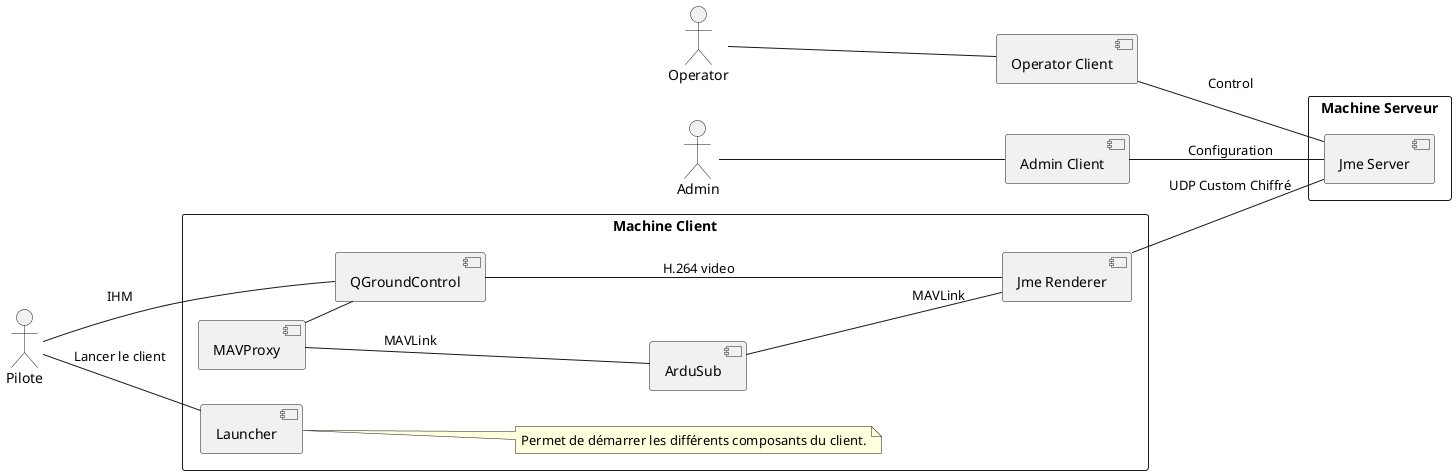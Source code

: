 @startuml

left to right direction

actor Pilote
actor Operator
actor Admin

rectangle "Machine Client" {
    component Launcher
    component QGroundControl
    component MAVProxy
    component ArduSub
    component "Jme Renderer" as JmeRenderer

    Pilote -- QGroundControl : IHM
    Pilote -- Launcher : Lancer le client
    note right of Launcher
        Permet de démarrer les différents composants du client.
    end note
    QGroundControl -left- MAVProxy : MAVLink
    MAVProxy -- ArduSub : MAVLink
    ArduSub -- JmeRenderer : MAVLink
    QGroundControl -down- JmeRenderer : H.264 video
}

component "Operator Client" as OperatorClient
component "Admin Client" as AdminClient

rectangle "Machine Serveur" {
    component "Jme Server" as JmeServer

    JmeRenderer -- JmeServer : UDP Custom Chiffré
    OperatorClient -- JmeServer : Control
    AdminClient -- JmeServer : Configuration
}

Operator -- OperatorClient 
Admin -- AdminClient

@enduml
